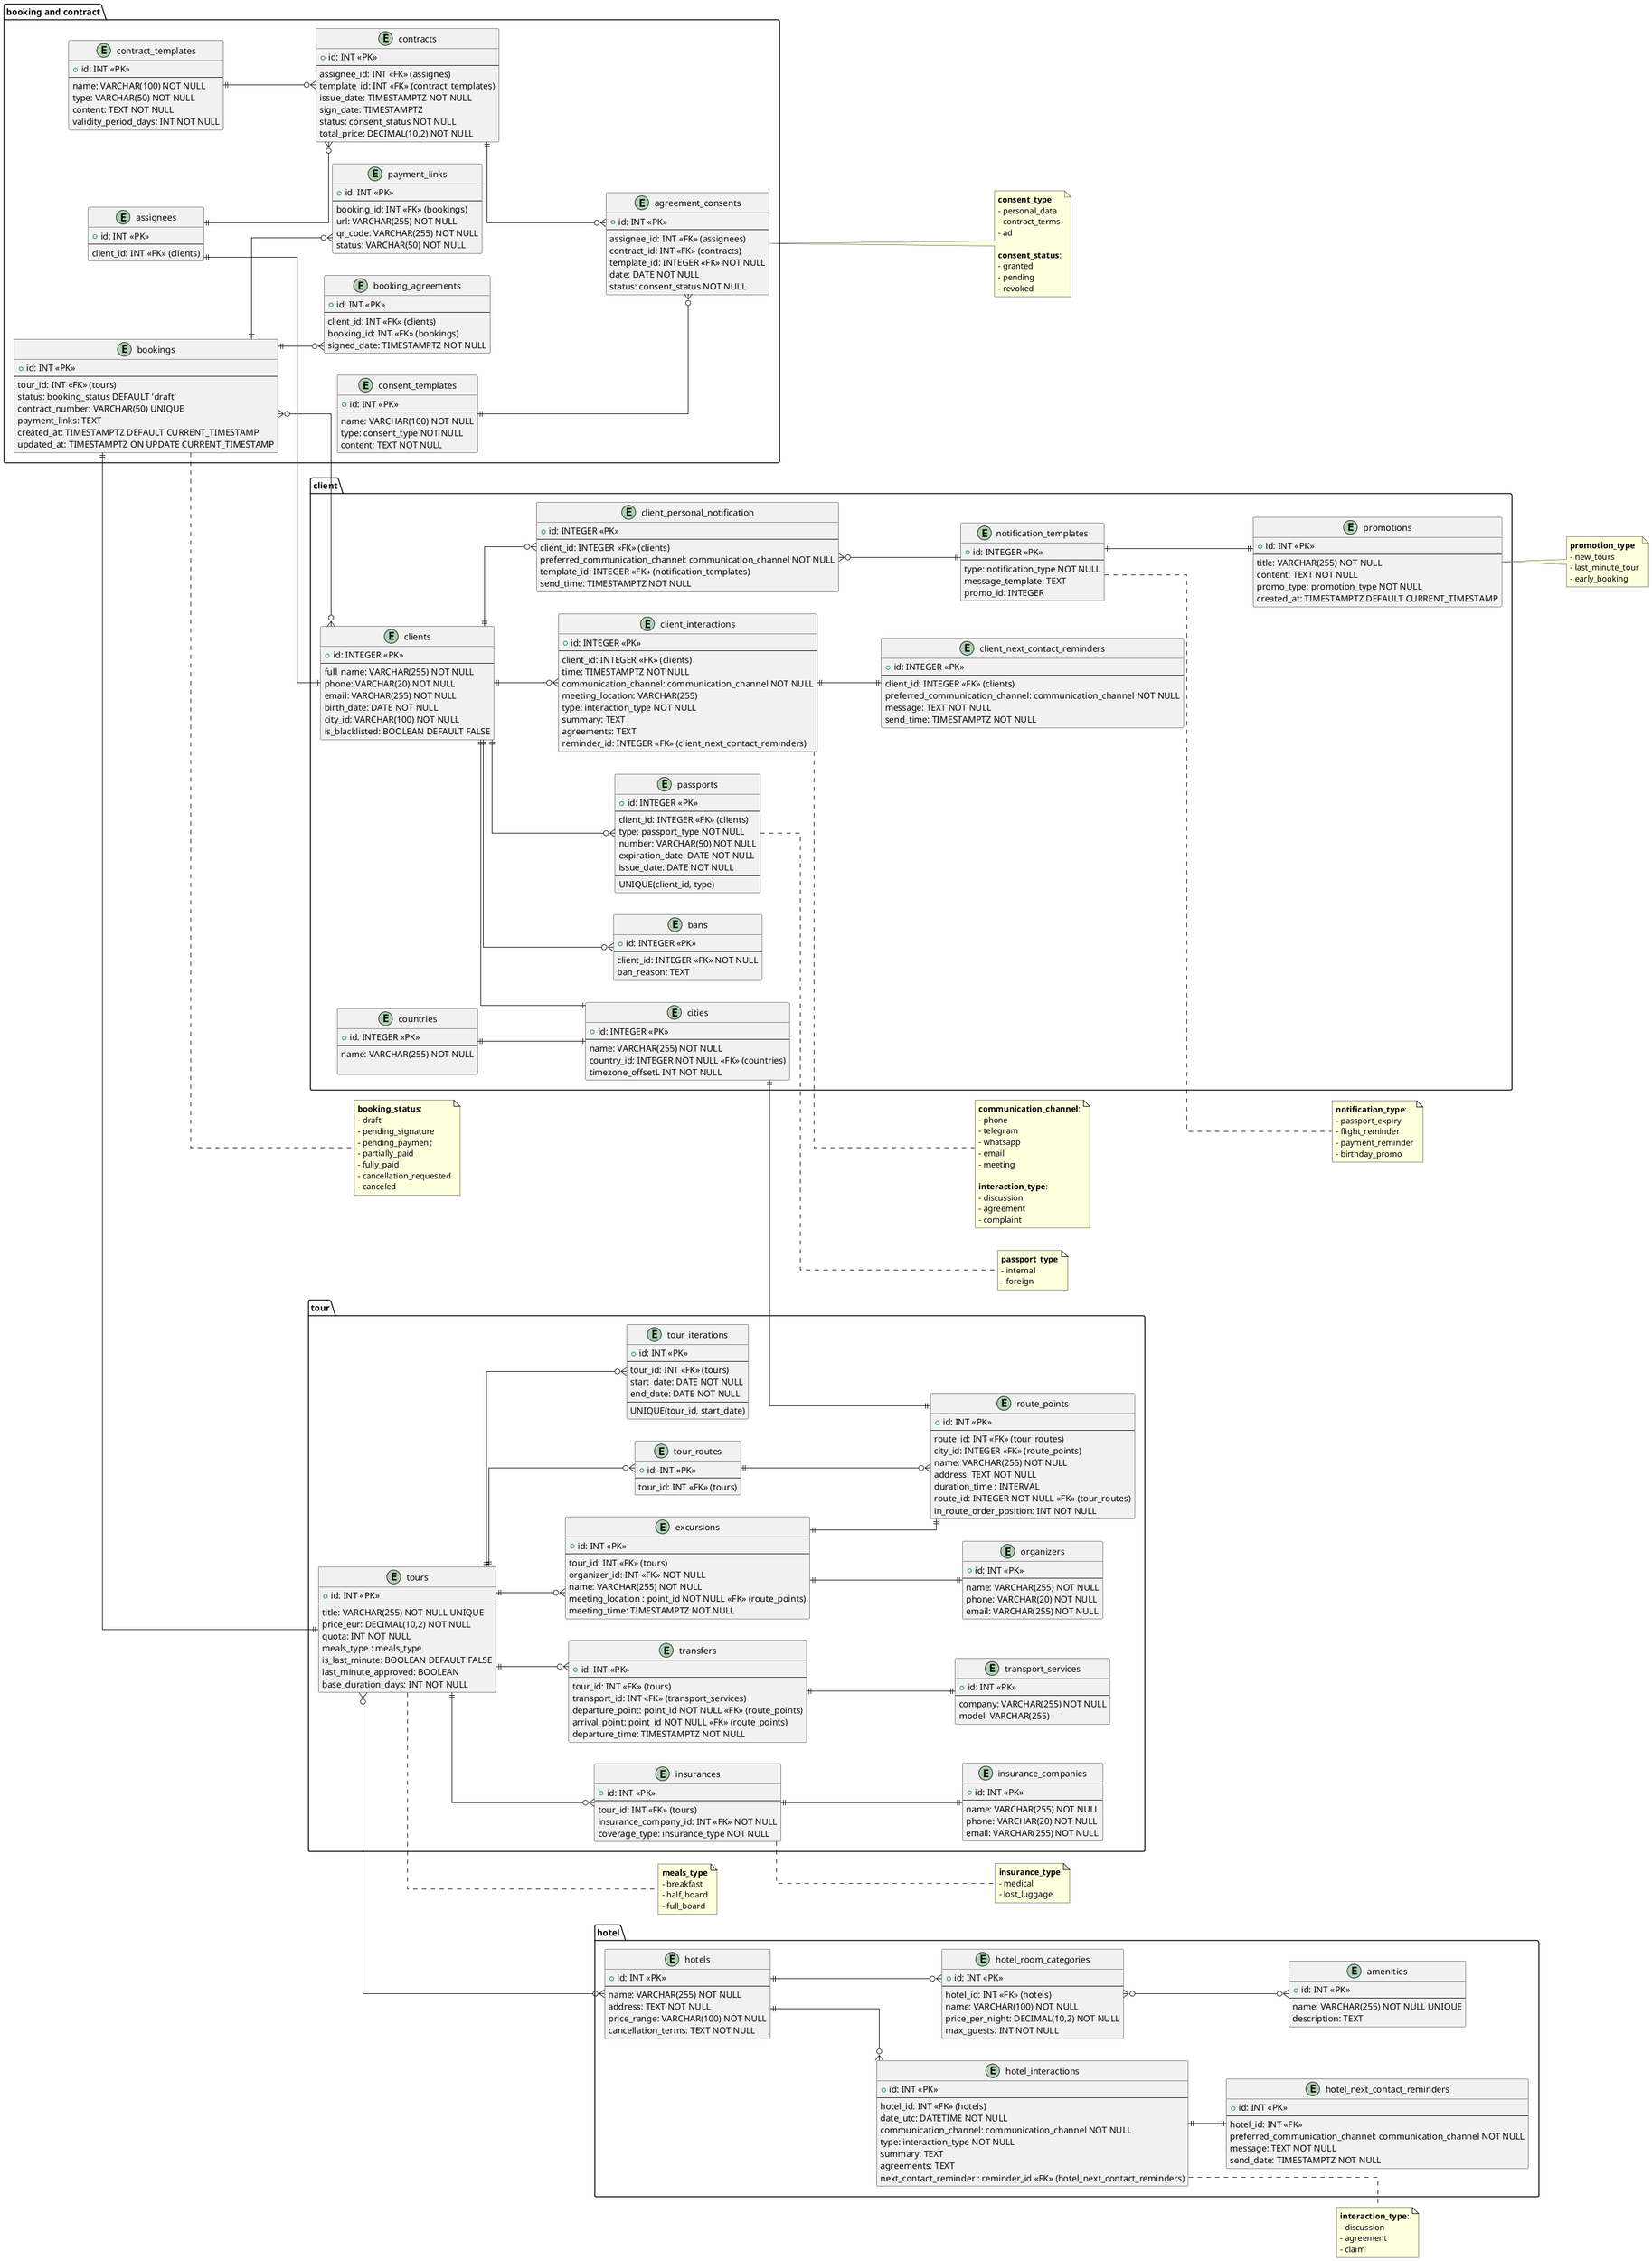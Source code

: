 @startuml trvael
skinparam Linetype ortho
left to right direction

package "client" {
  entity clients{
    + id: INTEGER <<PK>> 
    --
    full_name: VARCHAR(255) NOT NULL
    phone: VARCHAR(20) NOT NULL
    email: VARCHAR(255) NOT NULL
    birth_date: DATE NOT NULL
    city_id: VARCHAR(100) NOT NULL
    is_blacklisted: BOOLEAN DEFAULT FALSE
  }

  entity bans { 
    + id: INTEGER <<PK>>
    --
    client_id: INTEGER <<FK>> NOT NULL
    ban_reason: TEXT 
  }

  entity countries {
    + id: INTEGER <<PK>>
    --
    name: VARCHAR(255) NOT NULL

  }

  entity cities {
    + id: INTEGER <<PK>>
    --
    name: VARCHAR(255) NOT NULL
    country_id: INTEGER NOT NULL <<FK>> (countries)
    timezone_offsetL INT NOT NULL
  }

  entity passports{
    + id: INTEGER <<PK>>
    --
    client_id: INTEGER <<FK>> (clients)
    type: passport_type NOT NULL
    number: VARCHAR(50) NOT NULL
    expiration_date: DATE NOT NULL
    issue_date: DATE NOT NULL
    --
    UNIQUE(client_id, type)
  }

  entity client_interactions {
    + id: INTEGER <<PK>>
    --
    client_id: INTEGER <<FK>> (clients)
    time: TIMESTAMPTZ NOT NULL
    communication_channel: communication_channel NOT NULL
    meeting_location: VARCHAR(255)
    type: interaction_type NOT NULL
    summary: TEXT
    agreements: TEXT
    reminder_id: INTEGER <<FK>> (client_next_contact_reminders)
  }

  entity client_next_contact_reminders {
    + id: INTEGER <<PK>>
    --
    client_id: INTEGER <<FK>> (clients)
    preferred_communication_channel: communication_channel NOT NULL
    message: TEXT NOT NULL
    send_time: TIMESTAMPTZ NOT NULL
  }

  entity client_personal_notification {
    + id: INTEGER <<PK>>
    --
    client_id: INTEGER <<FK>> (clients)
    preferred_communication_channel: communication_channel NOT NULL
    template_id: INTEGER <<FK>> (notification_templates)
    send_time: TIMESTAMPTZ NOT NULL
  }

  entity notification_templates {
    + id: INTEGER <<PK>>
    --
    type: notification_type NOT NULL
    message_template: TEXT
    promo_id: INTEGER 
  }

  entity promotions {
    + id: INT <<PK>>
    --
    title: VARCHAR(255) NOT NULL
    content: TEXT NOT NULL
    promo_type: promotion_type NOT NULL
    created_at: TIMESTAMPTZ DEFAULT CURRENT_TIMESTAMP
  }
}

package "booking and contract" {
  entity bookings{
    + id: INT <<PK>>
    --
    tour_id: INT <<FK>> (tours)
    status: booking_status DEFAULT 'draft'
    contract_number: VARCHAR(50) UNIQUE
    payment_links: TEXT
    created_at: TIMESTAMPTZ DEFAULT CURRENT_TIMESTAMP
    updated_at: TIMESTAMPTZ ON UPDATE CURRENT_TIMESTAMP
  }

  entity booking_agreements {
    + id: INT <<PK>>
    --
    client_id: INT <<FK>> (clients)
    booking_id: INT <<FK>> (bookings)
    signed_date: TIMESTAMPTZ NOT NULL
  }

  entity assignees {
    + id: INT <<PK>>
    --
    client_id: INT <<FK>> (clients)
  }

  entity contract_templates {
    + id: INT <<PK>>
    --
    name: VARCHAR(100) NOT NULL
    type: VARCHAR(50) NOT NULL
    content: TEXT NOT NULL
    validity_period_days: INT NOT NULL
  }

  entity contracts {
    + id: INT <<PK>>
    --
    assignee_id: INT <<FK>> (assignes)
    template_id: INT <<FK>> (contract_templates)
    issue_date: TIMESTAMPTZ NOT NULL
    sign_date: TIMESTAMPTZ
    status: consent_status NOT NULL
    total_price: DECIMAL(10,2) NOT NULL
  }

  entity agreement_consents {
    + id: INT <<PK>>
    --
    assignee_id: INT <<FK>> (assignees)
    contract_id: INT <<FK>> (contracts)
    template_id: INTEGER <<FK>> NOT NULL
    date: DATE NOT NULL
    status: consent_status NOT NULL
  }

  entity consent_templates {
    + id: INT <<PK>>
    --
    name: VARCHAR(100) NOT NULL
    type: consent_type NOT NULL
    content: TEXT NOT NULL
  }

  entity payment_links {
    + id: INT <<PK>>
    --
    booking_id: INT <<FK>> (bookings)
    url: VARCHAR(255) NOT NULL
    qr_code: VARCHAR(255) NOT NULL
    status: VARCHAR(50) NOT NULL
  }
}


package "tour" {
  entity tours{
    + id: INT <<PK>>
    --
    title: VARCHAR(255) NOT NULL UNIQUE
    price_eur: DECIMAL(10,2) NOT NULL
    quota: INT NOT NULL
    meals_type : meals_type
    is_last_minute: BOOLEAN DEFAULT FALSE
    last_minute_approved: BOOLEAN
    base_duration_days: INT NOT NULL
  }

  ' Usually toursrun several iterations during the year
  entity tour_iterations { 
    + id: INT <<PK>>
    --
    tour_id: INT <<FK>> (tours)
    start_date: DATE NOT NULL
    end_date: DATE NOT NULL
    --
    UNIQUE(tour_id, start_date)
  }

  entity tour_routes {
    + id: INT <<PK>>
    --
    tour_id: INT <<FK>> (tours)
  }

  entity route_points {
    + id: INT <<PK>>
    --
    route_id: INT <<FK>> (tour_routes)
    city_id: INTEGER <<FK>> (route_points)
    name: VARCHAR(255) NOT NULL
    address: TEXT NOT NULL
    duration_time : INTERVAL
    route_id: INTEGER NOT NULL <<FK>> (tour_routes)
    in_route_order_position: INT NOT NULL
  }

  entity transport_services {
    + id: INT <<PK>>
    --
    company: VARCHAR(255) NOT NULL
    model: VARCHAR(255)
  }

  entity transfers {
    + id: INT <<PK>>
    --
    tour_id: INT <<FK>> (tours)
    transport_id: INT <<FK>> (transport_services)
    departure_point: point_id NOT NULL <<FK>> (route_points)
    arrival_point: point_id NOT NULL <<FK>> (route_points)
    departure_time: TIMESTAMPTZ NOT NULL
  }

  entity organizers {
    + id: INT <<PK>>
    --
    name: VARCHAR(255) NOT NULL
    phone: VARCHAR(20) NOT NULL
    email: VARCHAR(255) NOT NULL
  }

  entity excursions {
    + id: INT <<PK>>
    --
    tour_id: INT <<FK>> (tours)
    organizer_id: INT <<FK>> NOT NULL
    name: VARCHAR(255) NOT NULL
    meeting_location : point_id NOT NULL <<FK>> (route_points)
    meeting_time: TIMESTAMPTZ NOT NULL
  }

  entity insurance_companies {
    + id: INT <<PK>>
    --
    name: VARCHAR(255) NOT NULL
    phone: VARCHAR(20) NOT NULL
    email: VARCHAR(255) NOT NULL
  }

  entity insurances {
    + id: INT <<PK>>
    --
    tour_id: INT <<FK>> (tours)
    insurance_company_id: INT <<FK>> NOT NULL
    coverage_type: insurance_type NOT NULL
  }
}


package "hotel" {
  entity hotel_room_categories {
    + id: INT <<PK>>
    --
    hotel_id: INT <<FK>> (hotels)
    name: VARCHAR(100) NOT NULL
    price_per_night: DECIMAL(10,2) NOT NULL
    max_guests: INT NOT NULL
  }

  entity amenities {
    + id: INT <<PK>>
    --
    name: VARCHAR(255) NOT NULL UNIQUE
    description: TEXT
  }

  entity hotels {
    + id: INT <<PK>>
    --
    name: VARCHAR(255) NOT NULL
    address: TEXT NOT NULL
    price_range: VARCHAR(100) NOT NULL
    cancellation_terms: TEXT NOT NULL
  }

  entity hotel_interactions {
    + id: INT <<PK>>
    --
    hotel_id: INT <<FK>> (hotels)
    date_utc: DATETIME NOT NULL
    communication_channel: communication_channel NOT NULL
    type: interaction_type NOT NULL
    summary: TEXT
    agreements: TEXT
    next_contact_reminder : reminder_id <<FK>> (hotel_next_contact_reminders)
  }

  entity hotel_next_contact_reminders {
    + id: INT <<PK>>
    --
    hotel_id: INT <<FK>> 
    preferred_communication_channel: communication_channel NOT NULL
    message: TEXT NOT NULL
    send_date: TIMESTAMPTZ NOT NULL
  }
}

' ENUM Definitions

note right of client_interactions
  **communication_channel**:
  - phone
  - telegram
  - whatsapp
  - email
  - meeting
  
  **interaction_type**:
  - discussion
  - agreement
  - complaint
end note

note right of promotions
  **promotion_type**
  - new_tours
  - last_minute_tour
  - early_booking
end note

note right of bookings
  **booking_status**:
  - draft
  - pending_signature
  - pending_payment
  - partially_paid
  - fully_paid
  - cancellation_requested
  - canceled
end note

note right of agreement_consents
  **consent_type**:
  - personal_data
  - contract_terms
  - ad
  
  **consent_status**:
  - granted
  - pending
  - revoked
end note

note right of hotel_interactions
  **interaction_type**:
  - discussion
  - agreement
  - claim
end note

note right of tours
  **meals_type**
  - breakfast
  - half_board
  - full_board
end note

note right of notification_templates
  **notification_type**:
  - passport_expiry
  - flight_reminder
  - payment_reminder
  - birthday_promo
end note

note right of insurances
  **insurance_type**
  - medical
  - lost_luggage
end note

note right of passports
  **passport_type**
  - internal
  - foreign
end note



' Relationships

clients||--o{ passports
clients||--|| cities
clients||--o{ client_interactions
clients }o--o{ bookings
clients ||--o{ bans
client_interactions ||--|| client_next_contact_reminders
client_personal_notification }o--|| notification_templates
clients||--o{ client_personal_notification
notification_templates ||--|| promotions

countries||--||cities

bookings||--|| tours
route_points||--||cities
tours||--o{ tour_routes
tours||--o{ tour_iterations
tour_routes ||--o{ route_points
tours||--o{ transfers
tours||--o{ excursions
tours||--o{ insurances
tours}o--o{ hotels
excursions ||--|| route_points
excursions ||--|| organizers
transfers ||--|| transport_services
insurances ||--|| insurance_companies

hotels ||--o{ hotel_interactions
hotel_interactions ||--|| hotel_next_contact_reminders
hotels ||--o{ hotel_room_categories
hotel_room_categories }o--o{ amenities

bookings||--o{ booking_agreements
assignees ||--o{ contracts
assignees ||--|| clients
contract_templates ||--o{ contracts
contracts ||--o{ agreement_consents
consent_templates ||--o{ agreement_consents
bookings||--o{ payment_links

@enduml